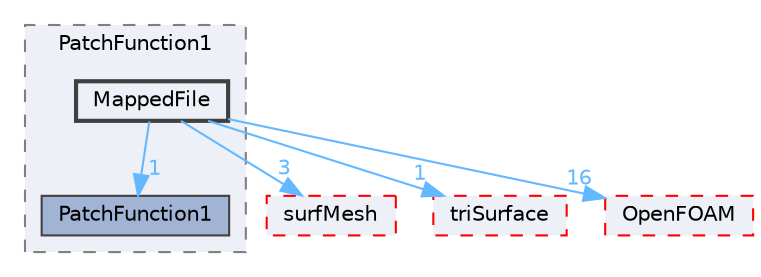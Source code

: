 digraph "src/meshTools/PatchFunction1/MappedFile"
{
 // LATEX_PDF_SIZE
  bgcolor="transparent";
  edge [fontname=Helvetica,fontsize=10,labelfontname=Helvetica,labelfontsize=10];
  node [fontname=Helvetica,fontsize=10,shape=box,height=0.2,width=0.4];
  compound=true
  subgraph clusterdir_09d50951098ee555b67e42398c5d8325 {
    graph [ bgcolor="#edf0f7", pencolor="grey50", label="PatchFunction1", fontname=Helvetica,fontsize=10 style="filled,dashed", URL="dir_09d50951098ee555b67e42398c5d8325.html",tooltip=""]
  dir_4fd9e2d3334ebaa30c3da2dafa96f998 [label="PatchFunction1", fillcolor="#a2b4d6", color="grey25", style="filled", URL="dir_4fd9e2d3334ebaa30c3da2dafa96f998.html",tooltip=""];
  dir_0d273011ba6611c0cc4d0dd89f413a29 [label="MappedFile", fillcolor="#edf0f7", color="grey25", style="filled,bold", URL="dir_0d273011ba6611c0cc4d0dd89f413a29.html",tooltip=""];
  }
  dir_0a88fe22feb23ce5f078a04a1df67721 [label="surfMesh", fillcolor="#edf0f7", color="red", style="filled,dashed", URL="dir_0a88fe22feb23ce5f078a04a1df67721.html",tooltip=""];
  dir_2c4b96702ead4056d900947b6784ec65 [label="triSurface", fillcolor="#edf0f7", color="red", style="filled,dashed", URL="dir_2c4b96702ead4056d900947b6784ec65.html",tooltip=""];
  dir_c5473ff19b20e6ec4dfe5c310b3778a8 [label="OpenFOAM", fillcolor="#edf0f7", color="red", style="filled,dashed", URL="dir_c5473ff19b20e6ec4dfe5c310b3778a8.html",tooltip=""];
  dir_0d273011ba6611c0cc4d0dd89f413a29->dir_0a88fe22feb23ce5f078a04a1df67721 [headlabel="3", labeldistance=1.5 headhref="dir_002303_003891.html" href="dir_002303_003891.html" color="steelblue1" fontcolor="steelblue1"];
  dir_0d273011ba6611c0cc4d0dd89f413a29->dir_2c4b96702ead4056d900947b6784ec65 [headlabel="1", labeldistance=1.5 headhref="dir_002303_004124.html" href="dir_002303_004124.html" color="steelblue1" fontcolor="steelblue1"];
  dir_0d273011ba6611c0cc4d0dd89f413a29->dir_4fd9e2d3334ebaa30c3da2dafa96f998 [headlabel="1", labeldistance=1.5 headhref="dir_002303_002832.html" href="dir_002303_002832.html" color="steelblue1" fontcolor="steelblue1"];
  dir_0d273011ba6611c0cc4d0dd89f413a29->dir_c5473ff19b20e6ec4dfe5c310b3778a8 [headlabel="16", labeldistance=1.5 headhref="dir_002303_002695.html" href="dir_002303_002695.html" color="steelblue1" fontcolor="steelblue1"];
}
